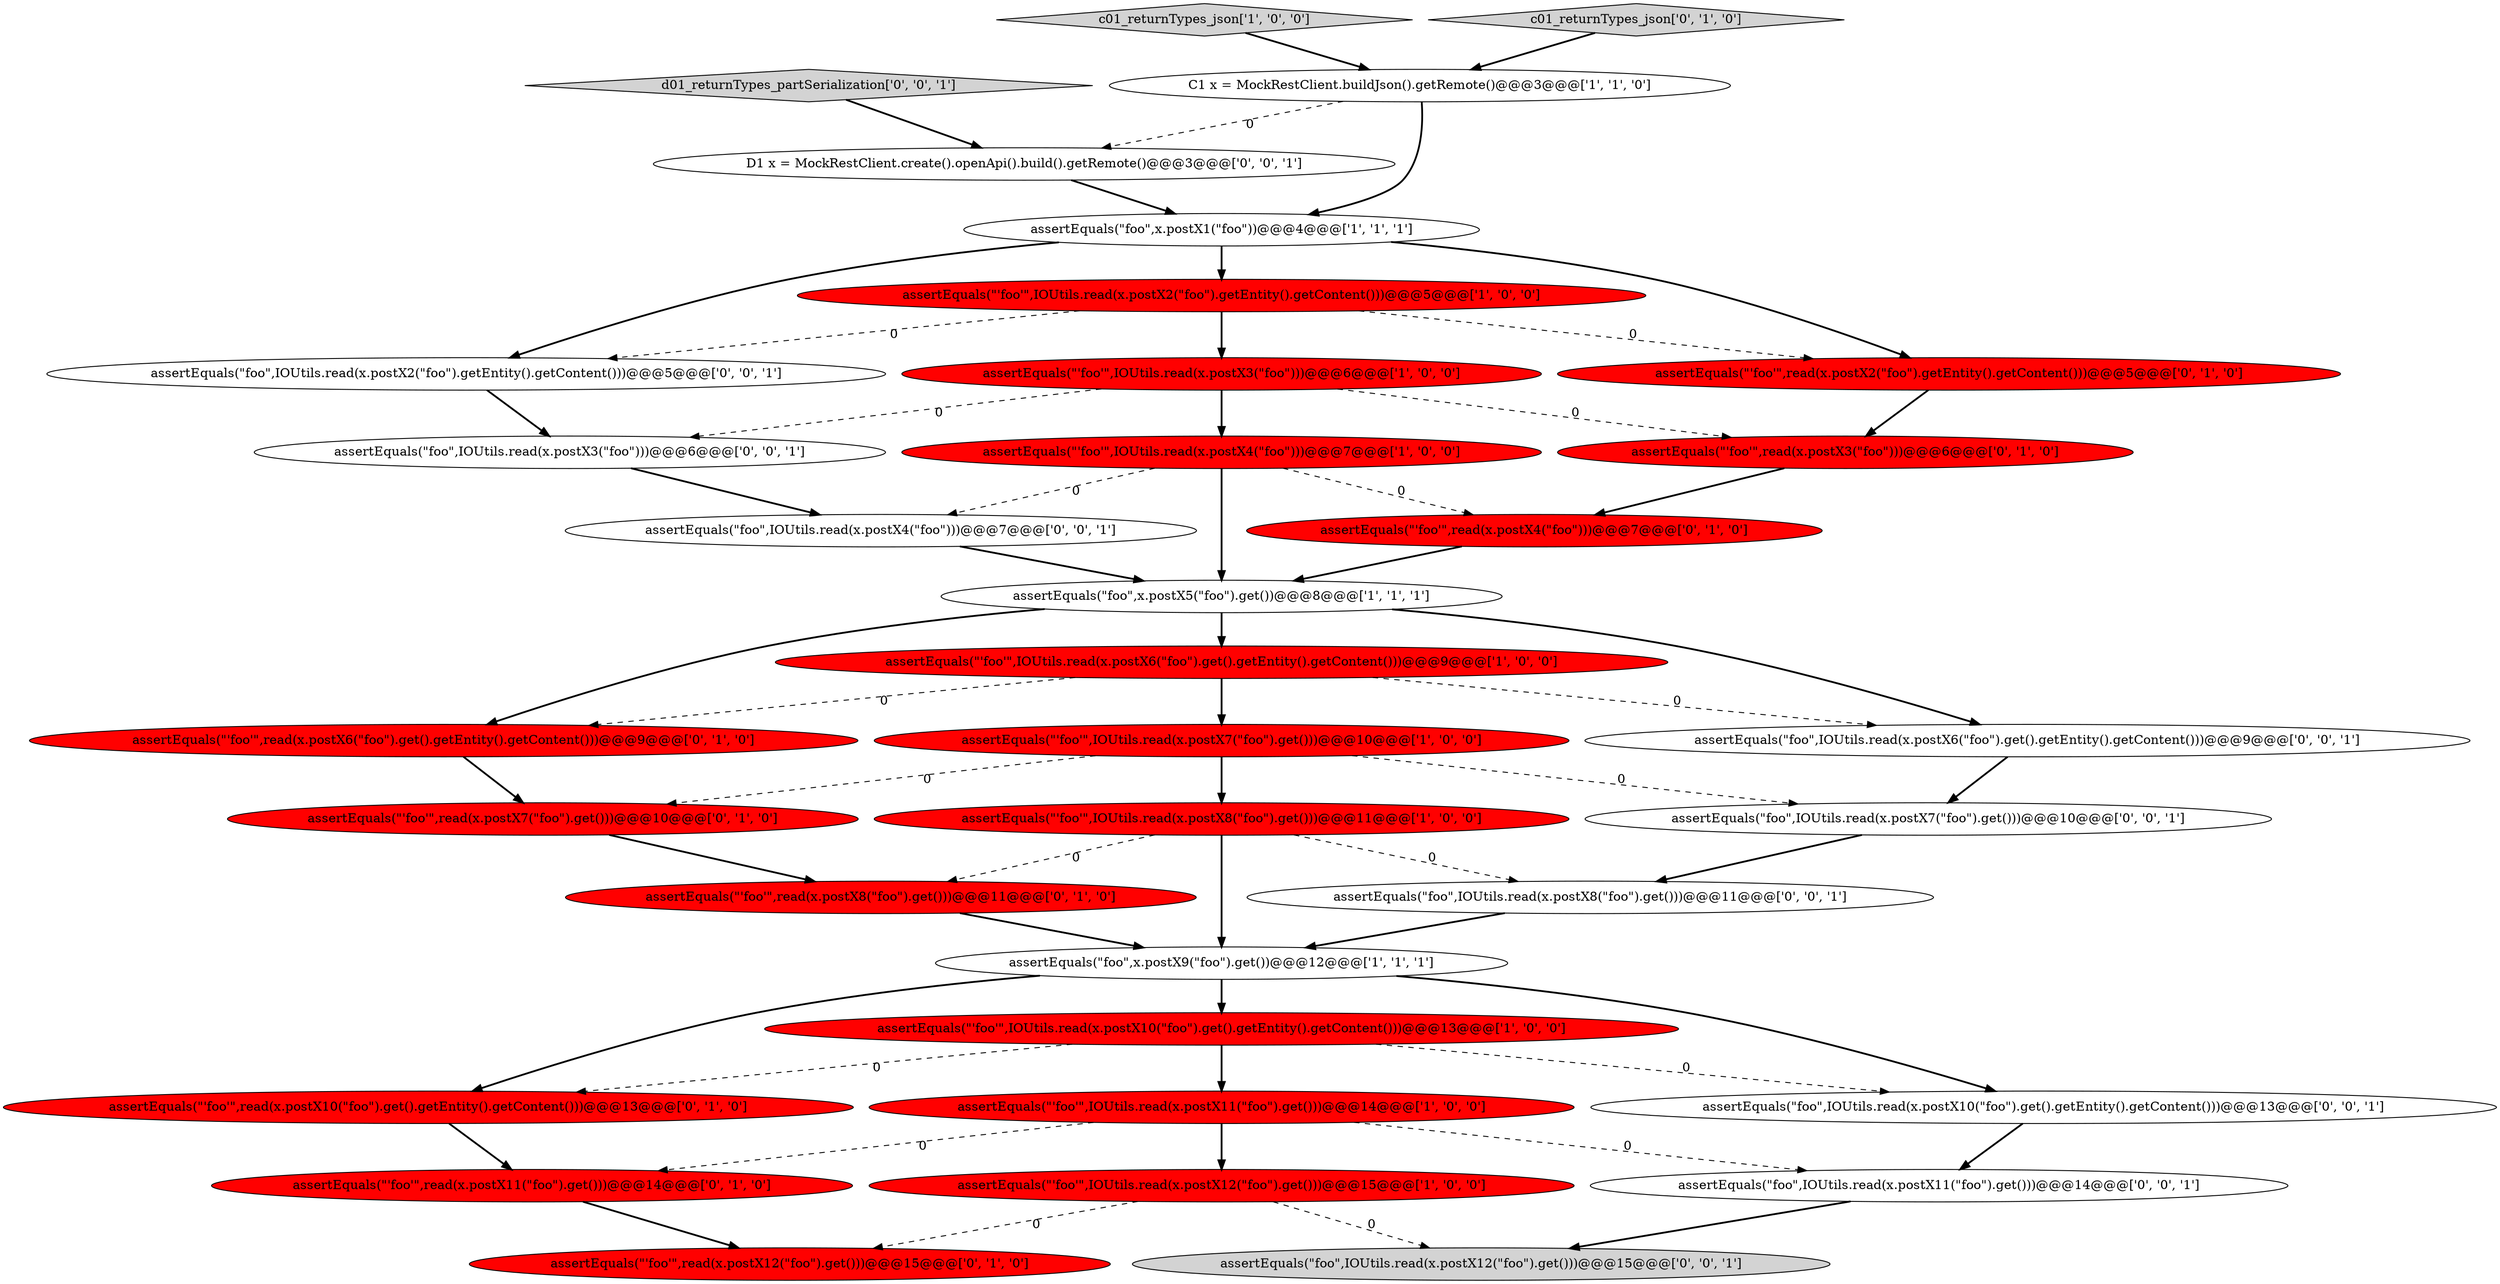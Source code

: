 digraph {
34 [style = filled, label = "assertEquals(\"foo\",IOUtils.read(x.postX8(\"foo\").get()))@@@11@@@['0', '0', '1']", fillcolor = white, shape = ellipse image = "AAA0AAABBB3BBB"];
9 [style = filled, label = "assertEquals(\"'foo'\",IOUtils.read(x.postX7(\"foo\").get()))@@@10@@@['1', '0', '0']", fillcolor = red, shape = ellipse image = "AAA1AAABBB1BBB"];
11 [style = filled, label = "c01_returnTypes_json['1', '0', '0']", fillcolor = lightgray, shape = diamond image = "AAA0AAABBB1BBB"];
10 [style = filled, label = "assertEquals(\"foo\",x.postX9(\"foo\").get())@@@12@@@['1', '1', '1']", fillcolor = white, shape = ellipse image = "AAA0AAABBB1BBB"];
29 [style = filled, label = "d01_returnTypes_partSerialization['0', '0', '1']", fillcolor = lightgray, shape = diamond image = "AAA0AAABBB3BBB"];
20 [style = filled, label = "assertEquals(\"'foo'\",read(x.postX11(\"foo\").get()))@@@14@@@['0', '1', '0']", fillcolor = red, shape = ellipse image = "AAA1AAABBB2BBB"];
0 [style = filled, label = "assertEquals(\"foo\",x.postX1(\"foo\"))@@@4@@@['1', '1', '1']", fillcolor = white, shape = ellipse image = "AAA0AAABBB1BBB"];
23 [style = filled, label = "assertEquals(\"'foo'\",read(x.postX6(\"foo\").get().getEntity().getContent()))@@@9@@@['0', '1', '0']", fillcolor = red, shape = ellipse image = "AAA1AAABBB2BBB"];
15 [style = filled, label = "assertEquals(\"'foo'\",read(x.postX3(\"foo\")))@@@6@@@['0', '1', '0']", fillcolor = red, shape = ellipse image = "AAA1AAABBB2BBB"];
33 [style = filled, label = "assertEquals(\"foo\",IOUtils.read(x.postX3(\"foo\")))@@@6@@@['0', '0', '1']", fillcolor = white, shape = ellipse image = "AAA0AAABBB3BBB"];
2 [style = filled, label = "assertEquals(\"'foo'\",IOUtils.read(x.postX4(\"foo\")))@@@7@@@['1', '0', '0']", fillcolor = red, shape = ellipse image = "AAA1AAABBB1BBB"];
4 [style = filled, label = "assertEquals(\"'foo'\",IOUtils.read(x.postX11(\"foo\").get()))@@@14@@@['1', '0', '0']", fillcolor = red, shape = ellipse image = "AAA1AAABBB1BBB"];
32 [style = filled, label = "assertEquals(\"foo\",IOUtils.read(x.postX2(\"foo\").getEntity().getContent()))@@@5@@@['0', '0', '1']", fillcolor = white, shape = ellipse image = "AAA0AAABBB3BBB"];
26 [style = filled, label = "assertEquals(\"foo\",IOUtils.read(x.postX11(\"foo\").get()))@@@14@@@['0', '0', '1']", fillcolor = white, shape = ellipse image = "AAA0AAABBB3BBB"];
5 [style = filled, label = "assertEquals(\"foo\",x.postX5(\"foo\").get())@@@8@@@['1', '1', '1']", fillcolor = white, shape = ellipse image = "AAA0AAABBB1BBB"];
6 [style = filled, label = "assertEquals(\"'foo'\",IOUtils.read(x.postX12(\"foo\").get()))@@@15@@@['1', '0', '0']", fillcolor = red, shape = ellipse image = "AAA1AAABBB1BBB"];
1 [style = filled, label = "C1 x = MockRestClient.buildJson().getRemote()@@@3@@@['1', '1', '0']", fillcolor = white, shape = ellipse image = "AAA0AAABBB1BBB"];
19 [style = filled, label = "c01_returnTypes_json['0', '1', '0']", fillcolor = lightgray, shape = diamond image = "AAA0AAABBB2BBB"];
31 [style = filled, label = "assertEquals(\"foo\",IOUtils.read(x.postX4(\"foo\")))@@@7@@@['0', '0', '1']", fillcolor = white, shape = ellipse image = "AAA0AAABBB3BBB"];
16 [style = filled, label = "assertEquals(\"'foo'\",read(x.postX10(\"foo\").get().getEntity().getContent()))@@@13@@@['0', '1', '0']", fillcolor = red, shape = ellipse image = "AAA1AAABBB2BBB"];
30 [style = filled, label = "assertEquals(\"foo\",IOUtils.read(x.postX10(\"foo\").get().getEntity().getContent()))@@@13@@@['0', '0', '1']", fillcolor = white, shape = ellipse image = "AAA0AAABBB3BBB"];
14 [style = filled, label = "assertEquals(\"'foo'\",read(x.postX2(\"foo\").getEntity().getContent()))@@@5@@@['0', '1', '0']", fillcolor = red, shape = ellipse image = "AAA1AAABBB2BBB"];
7 [style = filled, label = "assertEquals(\"'foo'\",IOUtils.read(x.postX3(\"foo\")))@@@6@@@['1', '0', '0']", fillcolor = red, shape = ellipse image = "AAA1AAABBB1BBB"];
8 [style = filled, label = "assertEquals(\"'foo'\",IOUtils.read(x.postX2(\"foo\").getEntity().getContent()))@@@5@@@['1', '0', '0']", fillcolor = red, shape = ellipse image = "AAA1AAABBB1BBB"];
17 [style = filled, label = "assertEquals(\"'foo'\",read(x.postX4(\"foo\")))@@@7@@@['0', '1', '0']", fillcolor = red, shape = ellipse image = "AAA1AAABBB2BBB"];
28 [style = filled, label = "D1 x = MockRestClient.create().openApi().build().getRemote()@@@3@@@['0', '0', '1']", fillcolor = white, shape = ellipse image = "AAA0AAABBB3BBB"];
25 [style = filled, label = "assertEquals(\"foo\",IOUtils.read(x.postX7(\"foo\").get()))@@@10@@@['0', '0', '1']", fillcolor = white, shape = ellipse image = "AAA0AAABBB3BBB"];
18 [style = filled, label = "assertEquals(\"'foo'\",read(x.postX12(\"foo\").get()))@@@15@@@['0', '1', '0']", fillcolor = red, shape = ellipse image = "AAA1AAABBB2BBB"];
27 [style = filled, label = "assertEquals(\"foo\",IOUtils.read(x.postX12(\"foo\").get()))@@@15@@@['0', '0', '1']", fillcolor = lightgray, shape = ellipse image = "AAA0AAABBB3BBB"];
13 [style = filled, label = "assertEquals(\"'foo'\",IOUtils.read(x.postX8(\"foo\").get()))@@@11@@@['1', '0', '0']", fillcolor = red, shape = ellipse image = "AAA1AAABBB1BBB"];
3 [style = filled, label = "assertEquals(\"'foo'\",IOUtils.read(x.postX10(\"foo\").get().getEntity().getContent()))@@@13@@@['1', '0', '0']", fillcolor = red, shape = ellipse image = "AAA1AAABBB1BBB"];
12 [style = filled, label = "assertEquals(\"'foo'\",IOUtils.read(x.postX6(\"foo\").get().getEntity().getContent()))@@@9@@@['1', '0', '0']", fillcolor = red, shape = ellipse image = "AAA1AAABBB1BBB"];
21 [style = filled, label = "assertEquals(\"'foo'\",read(x.postX8(\"foo\").get()))@@@11@@@['0', '1', '0']", fillcolor = red, shape = ellipse image = "AAA1AAABBB2BBB"];
24 [style = filled, label = "assertEquals(\"foo\",IOUtils.read(x.postX6(\"foo\").get().getEntity().getContent()))@@@9@@@['0', '0', '1']", fillcolor = white, shape = ellipse image = "AAA0AAABBB3BBB"];
22 [style = filled, label = "assertEquals(\"'foo'\",read(x.postX7(\"foo\").get()))@@@10@@@['0', '1', '0']", fillcolor = red, shape = ellipse image = "AAA1AAABBB2BBB"];
13->10 [style = bold, label=""];
21->10 [style = bold, label=""];
17->5 [style = bold, label=""];
3->30 [style = dashed, label="0"];
12->23 [style = dashed, label="0"];
25->34 [style = bold, label=""];
5->23 [style = bold, label=""];
4->6 [style = bold, label=""];
11->1 [style = bold, label=""];
31->5 [style = bold, label=""];
30->26 [style = bold, label=""];
22->21 [style = bold, label=""];
8->32 [style = dashed, label="0"];
10->3 [style = bold, label=""];
9->22 [style = dashed, label="0"];
1->0 [style = bold, label=""];
4->26 [style = dashed, label="0"];
8->14 [style = dashed, label="0"];
1->28 [style = dashed, label="0"];
12->9 [style = bold, label=""];
34->10 [style = bold, label=""];
2->17 [style = dashed, label="0"];
3->4 [style = bold, label=""];
32->33 [style = bold, label=""];
8->7 [style = bold, label=""];
2->31 [style = dashed, label="0"];
6->18 [style = dashed, label="0"];
29->28 [style = bold, label=""];
20->18 [style = bold, label=""];
28->0 [style = bold, label=""];
19->1 [style = bold, label=""];
15->17 [style = bold, label=""];
0->14 [style = bold, label=""];
26->27 [style = bold, label=""];
23->22 [style = bold, label=""];
13->21 [style = dashed, label="0"];
10->16 [style = bold, label=""];
5->12 [style = bold, label=""];
4->20 [style = dashed, label="0"];
6->27 [style = dashed, label="0"];
7->2 [style = bold, label=""];
24->25 [style = bold, label=""];
5->24 [style = bold, label=""];
12->24 [style = dashed, label="0"];
9->25 [style = dashed, label="0"];
0->8 [style = bold, label=""];
7->15 [style = dashed, label="0"];
33->31 [style = bold, label=""];
14->15 [style = bold, label=""];
7->33 [style = dashed, label="0"];
0->32 [style = bold, label=""];
16->20 [style = bold, label=""];
13->34 [style = dashed, label="0"];
10->30 [style = bold, label=""];
3->16 [style = dashed, label="0"];
2->5 [style = bold, label=""];
9->13 [style = bold, label=""];
}
